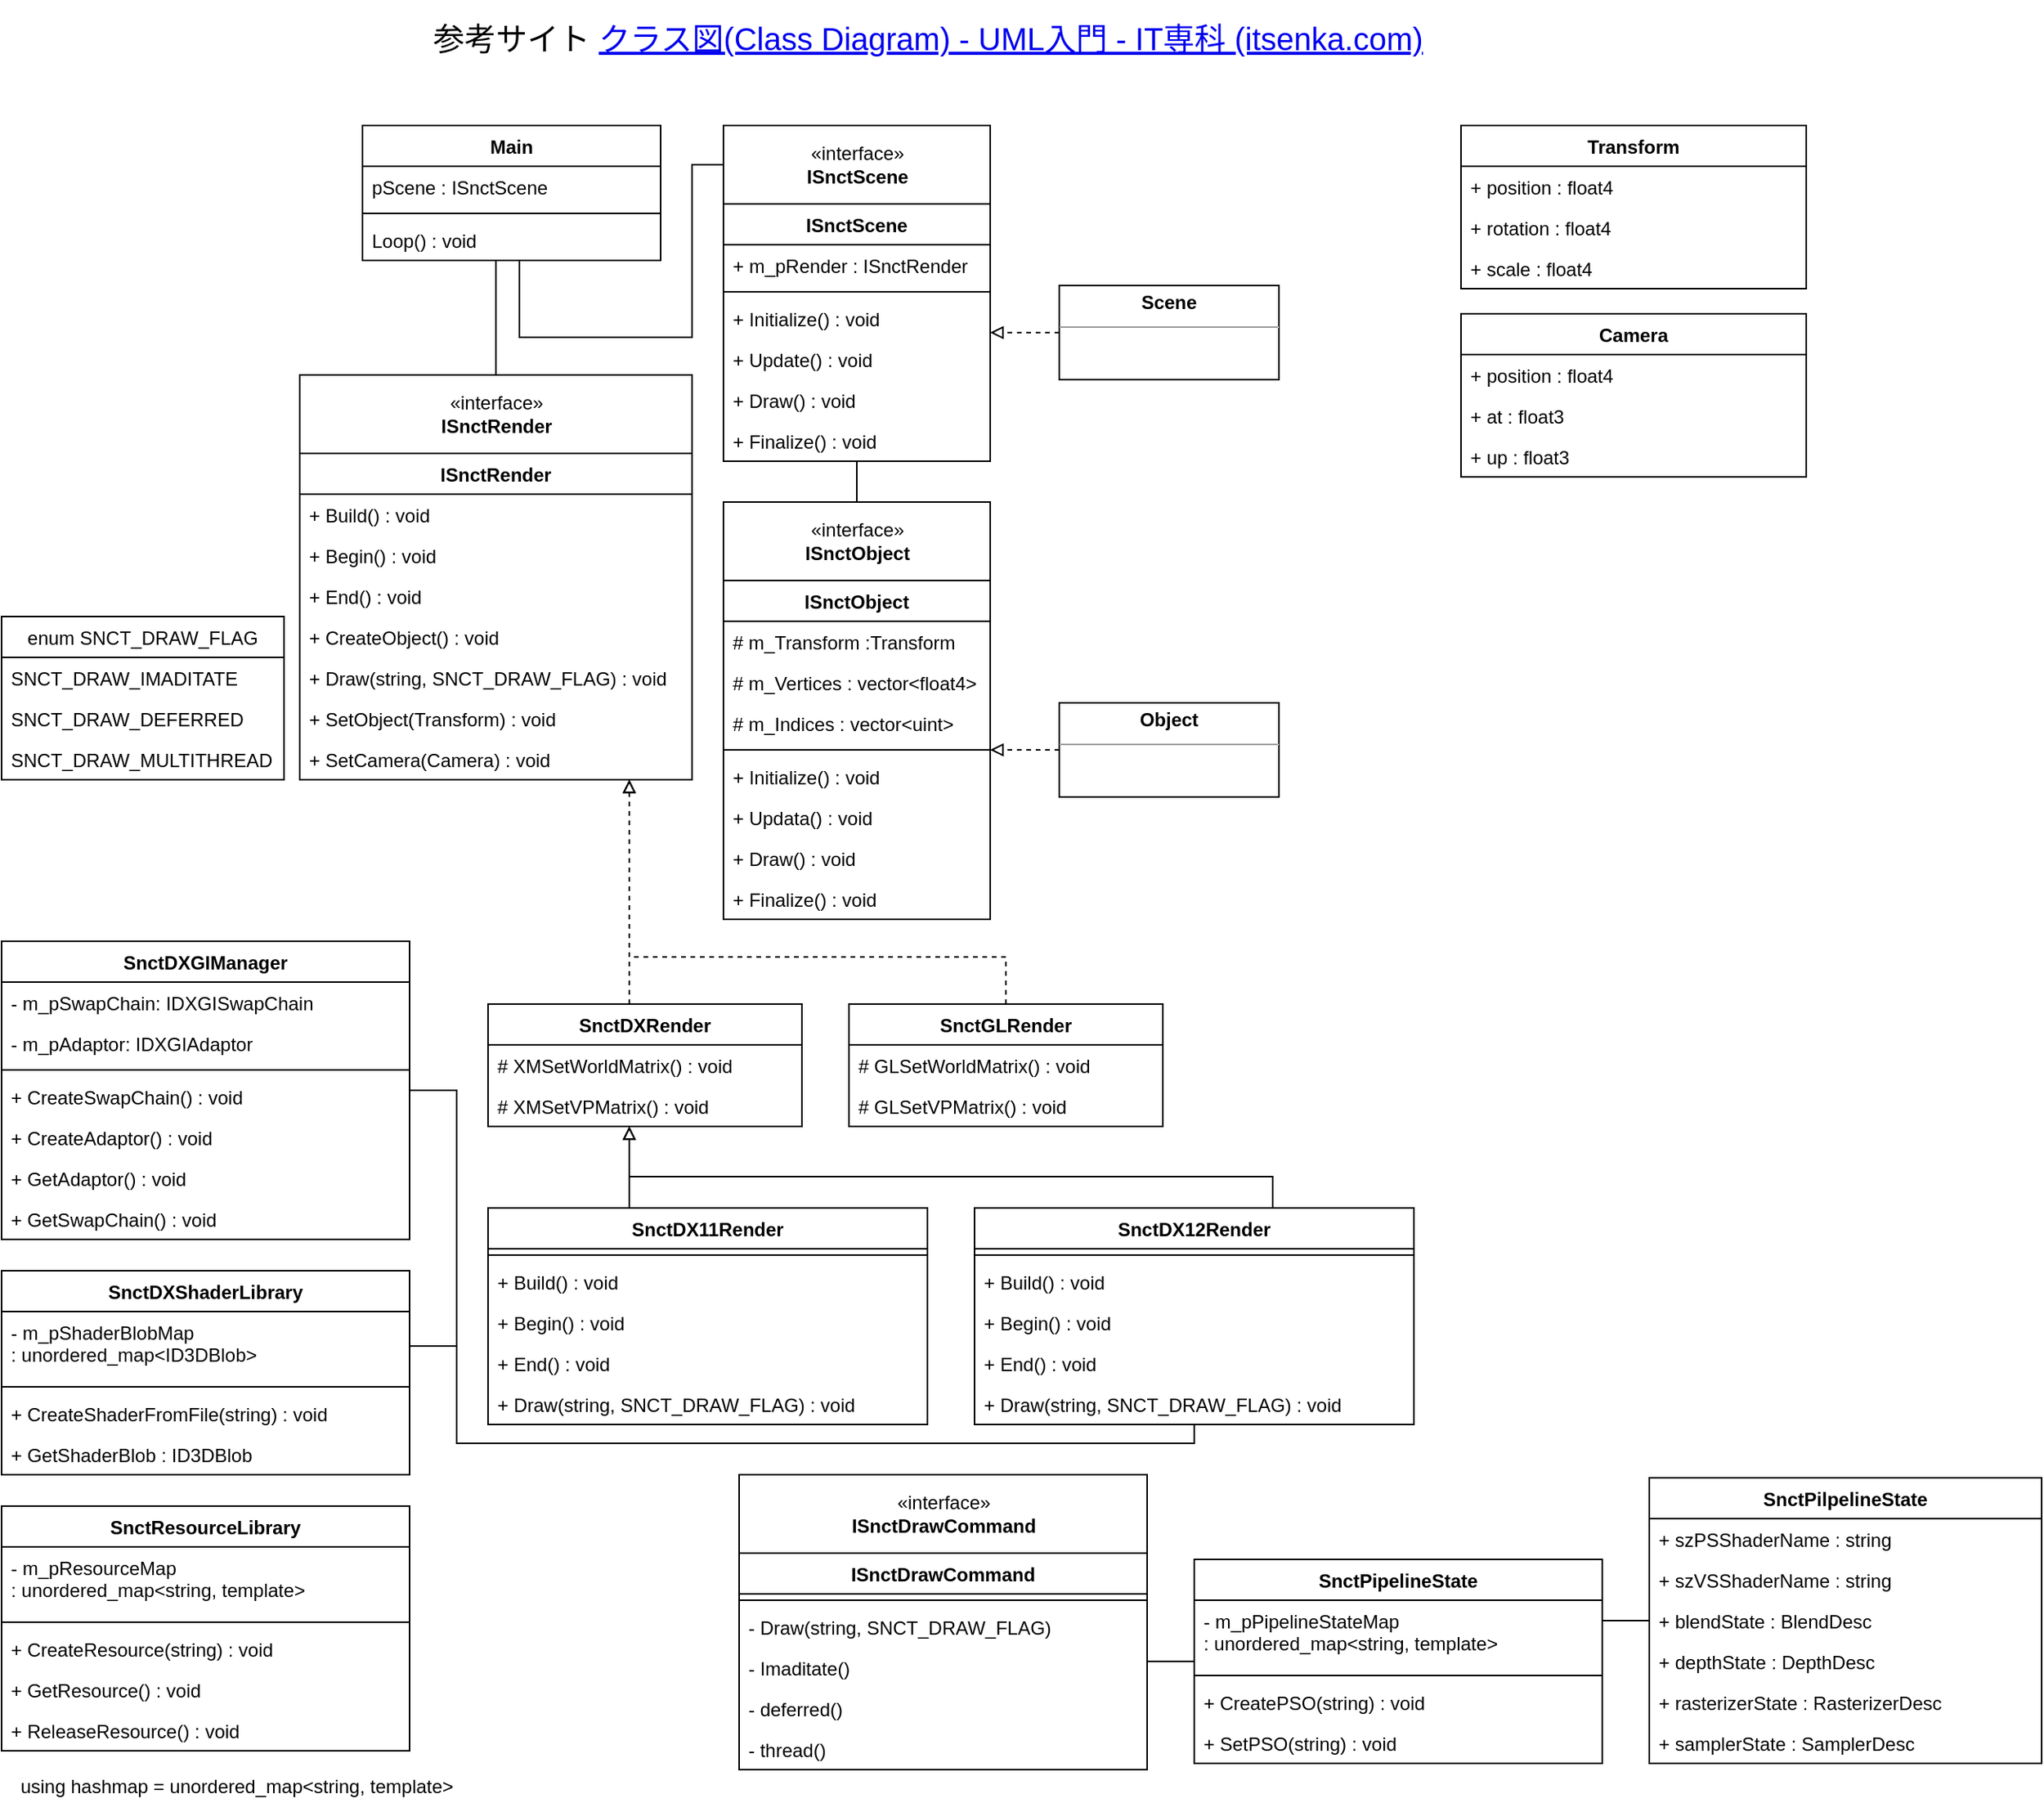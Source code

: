 <mxfile version="17.4.5" type="github">
  <diagram id="C5RBs43oDa-KdzZeNtuy" name="Page-1">
    <mxGraphModel dx="2249" dy="914" grid="1" gridSize="10" guides="1" tooltips="1" connect="1" arrows="1" fold="1" page="1" pageScale="1" pageWidth="827" pageHeight="1169" math="0" shadow="0">
      <root>
        <mxCell id="WIyWlLk6GJQsqaUBKTNV-0" />
        <mxCell id="WIyWlLk6GJQsqaUBKTNV-1" parent="WIyWlLk6GJQsqaUBKTNV-0" />
        <mxCell id="NYYay5GH5zn1BxUYl0cp-8" value="&lt;h1 style=&quot;font-size: 20px&quot;&gt;&lt;span style=&quot;font-weight: normal&quot;&gt;参考サイト&amp;nbsp;&lt;a href=&quot;http://www.itsenka.com/contents/development/uml/class.html?msclkid=81eebe3bbed611eca551c90c054faed0&quot;&gt;クラス図(Class Diagram) - UML入門 - IT専科 (itsenka.com)&lt;/a&gt;&lt;/span&gt;&lt;br&gt;&lt;/h1&gt;" style="text;html=1;strokeColor=none;fillColor=none;spacing=5;spacingTop=-20;whiteSpace=wrap;overflow=hidden;rounded=0;" vertex="1" parent="WIyWlLk6GJQsqaUBKTNV-1">
          <mxGeometry x="10" y="10" width="800" height="40" as="geometry" />
        </mxCell>
        <mxCell id="NYYay5GH5zn1BxUYl0cp-12" value="" style="group" vertex="1" connectable="0" parent="WIyWlLk6GJQsqaUBKTNV-1">
          <mxGeometry x="-70" y="239" width="250" height="258" as="geometry" />
        </mxCell>
        <mxCell id="NYYay5GH5zn1BxUYl0cp-0" value="«interface»&lt;br&gt;&lt;b&gt;ISnctRender&lt;/b&gt;" style="html=1;" vertex="1" parent="NYYay5GH5zn1BxUYl0cp-12">
          <mxGeometry width="250.0" height="50" as="geometry" />
        </mxCell>
        <mxCell id="NYYay5GH5zn1BxUYl0cp-1" value="ISnctRender" style="swimlane;fontStyle=1;childLayout=stackLayout;horizontal=1;startSize=26;fillColor=none;horizontalStack=0;resizeParent=1;resizeParentMax=0;resizeLast=0;collapsible=1;marginBottom=0;" vertex="1" parent="NYYay5GH5zn1BxUYl0cp-12">
          <mxGeometry y="50" width="250.0" height="208" as="geometry" />
        </mxCell>
        <mxCell id="NYYay5GH5zn1BxUYl0cp-2" value="+ Build() : void" style="text;strokeColor=none;fillColor=none;align=left;verticalAlign=top;spacingLeft=4;spacingRight=4;overflow=hidden;rotatable=0;points=[[0,0.5],[1,0.5]];portConstraint=eastwest;" vertex="1" parent="NYYay5GH5zn1BxUYl0cp-1">
          <mxGeometry y="26" width="250.0" height="26" as="geometry" />
        </mxCell>
        <mxCell id="NYYay5GH5zn1BxUYl0cp-3" value="+ Begin() : void" style="text;strokeColor=none;fillColor=none;align=left;verticalAlign=top;spacingLeft=4;spacingRight=4;overflow=hidden;rotatable=0;points=[[0,0.5],[1,0.5]];portConstraint=eastwest;" vertex="1" parent="NYYay5GH5zn1BxUYl0cp-1">
          <mxGeometry y="52" width="250.0" height="26" as="geometry" />
        </mxCell>
        <mxCell id="NYYay5GH5zn1BxUYl0cp-4" value="+ End() : void" style="text;strokeColor=none;fillColor=none;align=left;verticalAlign=top;spacingLeft=4;spacingRight=4;overflow=hidden;rotatable=0;points=[[0,0.5],[1,0.5]];portConstraint=eastwest;" vertex="1" parent="NYYay5GH5zn1BxUYl0cp-1">
          <mxGeometry y="78" width="250.0" height="26" as="geometry" />
        </mxCell>
        <mxCell id="NYYay5GH5zn1BxUYl0cp-6" value="+ CreateObject() : void" style="text;strokeColor=none;fillColor=none;align=left;verticalAlign=top;spacingLeft=4;spacingRight=4;overflow=hidden;rotatable=0;points=[[0,0.5],[1,0.5]];portConstraint=eastwest;" vertex="1" parent="NYYay5GH5zn1BxUYl0cp-1">
          <mxGeometry y="104" width="250.0" height="26" as="geometry" />
        </mxCell>
        <mxCell id="NYYay5GH5zn1BxUYl0cp-204" value="+ Draw(string, SNCT_DRAW_FLAG) : void" style="text;strokeColor=none;fillColor=none;align=left;verticalAlign=top;spacingLeft=4;spacingRight=4;overflow=hidden;rotatable=0;points=[[0,0.5],[1,0.5]];portConstraint=eastwest;" vertex="1" parent="NYYay5GH5zn1BxUYl0cp-1">
          <mxGeometry y="130" width="250.0" height="26" as="geometry" />
        </mxCell>
        <mxCell id="NYYay5GH5zn1BxUYl0cp-9" value="+ SetObject(Transform) : void" style="text;strokeColor=none;fillColor=none;align=left;verticalAlign=top;spacingLeft=4;spacingRight=4;overflow=hidden;rotatable=0;points=[[0,0.5],[1,0.5]];portConstraint=eastwest;" vertex="1" parent="NYYay5GH5zn1BxUYl0cp-1">
          <mxGeometry y="156" width="250.0" height="26" as="geometry" />
        </mxCell>
        <mxCell id="NYYay5GH5zn1BxUYl0cp-11" value="+ SetCamera(Camera) : void" style="text;strokeColor=none;fillColor=none;align=left;verticalAlign=top;spacingLeft=4;spacingRight=4;overflow=hidden;rotatable=0;points=[[0,0.5],[1,0.5]];portConstraint=eastwest;" vertex="1" parent="NYYay5GH5zn1BxUYl0cp-1">
          <mxGeometry y="182" width="250.0" height="26" as="geometry" />
        </mxCell>
        <mxCell id="NYYay5GH5zn1BxUYl0cp-31" value="" style="group" vertex="1" connectable="0" parent="WIyWlLk6GJQsqaUBKTNV-1">
          <mxGeometry x="200" y="80" width="170" height="154" as="geometry" />
        </mxCell>
        <mxCell id="NYYay5GH5zn1BxUYl0cp-26" value="ISnctScene" style="swimlane;fontStyle=1;childLayout=stackLayout;horizontal=1;startSize=26;fillColor=none;horizontalStack=0;resizeParent=1;resizeParentMax=0;resizeLast=0;collapsible=1;marginBottom=0;fontSize=12;" vertex="1" parent="NYYay5GH5zn1BxUYl0cp-31">
          <mxGeometry y="50" width="170" height="164" as="geometry" />
        </mxCell>
        <mxCell id="NYYay5GH5zn1BxUYl0cp-128" value="+ m_pRender : ISnctRender" style="text;strokeColor=none;fillColor=none;align=left;verticalAlign=top;spacingLeft=4;spacingRight=4;overflow=hidden;rotatable=0;points=[[0,0.5],[1,0.5]];portConstraint=eastwest;fontSize=12;" vertex="1" parent="NYYay5GH5zn1BxUYl0cp-26">
          <mxGeometry y="26" width="170" height="26" as="geometry" />
        </mxCell>
        <mxCell id="NYYay5GH5zn1BxUYl0cp-129" value="" style="line;strokeWidth=1;fillColor=none;align=left;verticalAlign=middle;spacingTop=-1;spacingLeft=3;spacingRight=3;rotatable=0;labelPosition=right;points=[];portConstraint=eastwest;fontSize=12;" vertex="1" parent="NYYay5GH5zn1BxUYl0cp-26">
          <mxGeometry y="52" width="170" height="8" as="geometry" />
        </mxCell>
        <mxCell id="NYYay5GH5zn1BxUYl0cp-27" value="+ Initialize() : void" style="text;strokeColor=none;fillColor=none;align=left;verticalAlign=top;spacingLeft=4;spacingRight=4;overflow=hidden;rotatable=0;points=[[0,0.5],[1,0.5]];portConstraint=eastwest;fontSize=12;" vertex="1" parent="NYYay5GH5zn1BxUYl0cp-26">
          <mxGeometry y="60" width="170" height="26" as="geometry" />
        </mxCell>
        <mxCell id="NYYay5GH5zn1BxUYl0cp-28" value="+ Update() : void" style="text;strokeColor=none;fillColor=none;align=left;verticalAlign=top;spacingLeft=4;spacingRight=4;overflow=hidden;rotatable=0;points=[[0,0.5],[1,0.5]];portConstraint=eastwest;fontSize=12;" vertex="1" parent="NYYay5GH5zn1BxUYl0cp-26">
          <mxGeometry y="86" width="170" height="26" as="geometry" />
        </mxCell>
        <mxCell id="NYYay5GH5zn1BxUYl0cp-32" value="+ Draw() : void" style="text;strokeColor=none;fillColor=none;align=left;verticalAlign=top;spacingLeft=4;spacingRight=4;overflow=hidden;rotatable=0;points=[[0,0.5],[1,0.5]];portConstraint=eastwest;fontSize=12;" vertex="1" parent="NYYay5GH5zn1BxUYl0cp-26">
          <mxGeometry y="112" width="170" height="26" as="geometry" />
        </mxCell>
        <mxCell id="NYYay5GH5zn1BxUYl0cp-29" value="+ Finalize() : void" style="text;strokeColor=none;fillColor=none;align=left;verticalAlign=top;spacingLeft=4;spacingRight=4;overflow=hidden;rotatable=0;points=[[0,0.5],[1,0.5]];portConstraint=eastwest;fontSize=12;" vertex="1" parent="NYYay5GH5zn1BxUYl0cp-26">
          <mxGeometry y="138" width="170" height="26" as="geometry" />
        </mxCell>
        <mxCell id="NYYay5GH5zn1BxUYl0cp-30" value="«interface»&lt;br&gt;&lt;b&gt;ISnctScene&lt;/b&gt;" style="html=1;fontSize=12;" vertex="1" parent="NYYay5GH5zn1BxUYl0cp-31">
          <mxGeometry width="170" height="50" as="geometry" />
        </mxCell>
        <mxCell id="NYYay5GH5zn1BxUYl0cp-38" value="" style="group" vertex="1" connectable="0" parent="WIyWlLk6GJQsqaUBKTNV-1">
          <mxGeometry x="200" y="320" width="170" height="154" as="geometry" />
        </mxCell>
        <mxCell id="NYYay5GH5zn1BxUYl0cp-33" value="ISnctObject" style="swimlane;fontStyle=1;childLayout=stackLayout;horizontal=1;startSize=26;fillColor=none;horizontalStack=0;resizeParent=1;resizeParentMax=0;resizeLast=0;collapsible=1;marginBottom=0;fontSize=12;" vertex="1" parent="NYYay5GH5zn1BxUYl0cp-38">
          <mxGeometry y="50" width="170" height="216" as="geometry" />
        </mxCell>
        <mxCell id="NYYay5GH5zn1BxUYl0cp-34" value="# m_Transform :Transform" style="text;strokeColor=none;fillColor=none;align=left;verticalAlign=top;spacingLeft=4;spacingRight=4;overflow=hidden;rotatable=0;points=[[0,0.5],[1,0.5]];portConstraint=eastwest;fontSize=12;" vertex="1" parent="NYYay5GH5zn1BxUYl0cp-33">
          <mxGeometry y="26" width="170" height="26" as="geometry" />
        </mxCell>
        <mxCell id="NYYay5GH5zn1BxUYl0cp-35" value="# m_Vertices : vector&lt;float4&gt;" style="text;strokeColor=none;fillColor=none;align=left;verticalAlign=top;spacingLeft=4;spacingRight=4;overflow=hidden;rotatable=0;points=[[0,0.5],[1,0.5]];portConstraint=eastwest;fontSize=12;" vertex="1" parent="NYYay5GH5zn1BxUYl0cp-33">
          <mxGeometry y="52" width="170" height="26" as="geometry" />
        </mxCell>
        <mxCell id="NYYay5GH5zn1BxUYl0cp-36" value="# m_Indices : vector&lt;uint&gt;" style="text;strokeColor=none;fillColor=none;align=left;verticalAlign=top;spacingLeft=4;spacingRight=4;overflow=hidden;rotatable=0;points=[[0,0.5],[1,0.5]];portConstraint=eastwest;fontSize=12;" vertex="1" parent="NYYay5GH5zn1BxUYl0cp-33">
          <mxGeometry y="78" width="170" height="26" as="geometry" />
        </mxCell>
        <mxCell id="NYYay5GH5zn1BxUYl0cp-39" value="" style="line;strokeWidth=1;fillColor=none;align=left;verticalAlign=middle;spacingTop=-1;spacingLeft=3;spacingRight=3;rotatable=0;labelPosition=right;points=[];portConstraint=eastwest;fontSize=12;" vertex="1" parent="NYYay5GH5zn1BxUYl0cp-33">
          <mxGeometry y="104" width="170" height="8" as="geometry" />
        </mxCell>
        <mxCell id="NYYay5GH5zn1BxUYl0cp-41" value="+ Initialize() : void" style="text;strokeColor=none;fillColor=none;align=left;verticalAlign=top;spacingLeft=4;spacingRight=4;overflow=hidden;rotatable=0;points=[[0,0.5],[1,0.5]];portConstraint=eastwest;fontSize=12;" vertex="1" parent="NYYay5GH5zn1BxUYl0cp-33">
          <mxGeometry y="112" width="170" height="26" as="geometry" />
        </mxCell>
        <mxCell id="NYYay5GH5zn1BxUYl0cp-40" value="+ Updata() : void" style="text;strokeColor=none;fillColor=none;align=left;verticalAlign=top;spacingLeft=4;spacingRight=4;overflow=hidden;rotatable=0;points=[[0,0.5],[1,0.5]];portConstraint=eastwest;fontSize=12;" vertex="1" parent="NYYay5GH5zn1BxUYl0cp-33">
          <mxGeometry y="138" width="170" height="26" as="geometry" />
        </mxCell>
        <mxCell id="NYYay5GH5zn1BxUYl0cp-42" value="+ Draw() : void" style="text;strokeColor=none;fillColor=none;align=left;verticalAlign=top;spacingLeft=4;spacingRight=4;overflow=hidden;rotatable=0;points=[[0,0.5],[1,0.5]];portConstraint=eastwest;fontSize=12;" vertex="1" parent="NYYay5GH5zn1BxUYl0cp-33">
          <mxGeometry y="164" width="170" height="26" as="geometry" />
        </mxCell>
        <mxCell id="NYYay5GH5zn1BxUYl0cp-43" value="+ Finalize() : void" style="text;strokeColor=none;fillColor=none;align=left;verticalAlign=top;spacingLeft=4;spacingRight=4;overflow=hidden;rotatable=0;points=[[0,0.5],[1,0.5]];portConstraint=eastwest;fontSize=12;" vertex="1" parent="NYYay5GH5zn1BxUYl0cp-33">
          <mxGeometry y="190" width="170" height="26" as="geometry" />
        </mxCell>
        <mxCell id="NYYay5GH5zn1BxUYl0cp-37" value="«interface»&lt;br&gt;&lt;b&gt;ISnctObject&lt;/b&gt;" style="html=1;fontSize=12;" vertex="1" parent="NYYay5GH5zn1BxUYl0cp-38">
          <mxGeometry width="170" height="50" as="geometry" />
        </mxCell>
        <mxCell id="NYYay5GH5zn1BxUYl0cp-44" style="edgeStyle=orthogonalEdgeStyle;rounded=0;orthogonalLoop=1;jettySize=auto;html=1;fontSize=12;endArrow=none;endFill=0;" edge="1" parent="WIyWlLk6GJQsqaUBKTNV-1" source="NYYay5GH5zn1BxUYl0cp-37" target="NYYay5GH5zn1BxUYl0cp-26">
          <mxGeometry relative="1" as="geometry">
            <mxPoint x="290" y="460" as="targetPoint" />
            <Array as="points" />
          </mxGeometry>
        </mxCell>
        <mxCell id="NYYay5GH5zn1BxUYl0cp-46" style="edgeStyle=orthogonalEdgeStyle;rounded=0;orthogonalLoop=1;jettySize=auto;html=1;exitX=0;exitY=0.5;exitDx=0;exitDy=0;fontSize=12;endArrow=block;endFill=0;dashed=1;" edge="1" parent="WIyWlLk6GJQsqaUBKTNV-1" source="NYYay5GH5zn1BxUYl0cp-45" target="NYYay5GH5zn1BxUYl0cp-26">
          <mxGeometry relative="1" as="geometry" />
        </mxCell>
        <mxCell id="NYYay5GH5zn1BxUYl0cp-45" value="&lt;p style=&quot;margin: 0px ; margin-top: 4px ; text-align: center&quot;&gt;&lt;b&gt;Scene&lt;/b&gt;&lt;/p&gt;&lt;div style=&quot;height: 2px&quot;&gt;&lt;/div&gt;&lt;hr size=&quot;1&quot;&gt;&lt;div style=&quot;height: 2px&quot;&gt;&lt;/div&gt;" style="verticalAlign=top;align=left;overflow=fill;fontSize=12;fontFamily=Helvetica;html=1;" vertex="1" parent="WIyWlLk6GJQsqaUBKTNV-1">
          <mxGeometry x="414" y="182" width="140" height="60" as="geometry" />
        </mxCell>
        <mxCell id="NYYay5GH5zn1BxUYl0cp-54" style="edgeStyle=orthogonalEdgeStyle;rounded=0;orthogonalLoop=1;jettySize=auto;html=1;dashed=1;fontSize=12;endArrow=block;endFill=0;" edge="1" parent="WIyWlLk6GJQsqaUBKTNV-1" source="NYYay5GH5zn1BxUYl0cp-53" target="NYYay5GH5zn1BxUYl0cp-33">
          <mxGeometry relative="1" as="geometry" />
        </mxCell>
        <mxCell id="NYYay5GH5zn1BxUYl0cp-53" value="&lt;p style=&quot;margin: 0px ; margin-top: 4px ; text-align: center&quot;&gt;&lt;b&gt;Object&lt;/b&gt;&lt;/p&gt;&lt;div style=&quot;height: 2px&quot;&gt;&lt;/div&gt;&lt;hr size=&quot;1&quot;&gt;&lt;div style=&quot;height: 2px&quot;&gt;&lt;/div&gt;" style="verticalAlign=top;align=left;overflow=fill;fontSize=12;fontFamily=Helvetica;html=1;" vertex="1" parent="WIyWlLk6GJQsqaUBKTNV-1">
          <mxGeometry x="414" y="448" width="140" height="60" as="geometry" />
        </mxCell>
        <mxCell id="NYYay5GH5zn1BxUYl0cp-57" value="Transform" style="swimlane;fontStyle=1;align=center;verticalAlign=top;childLayout=stackLayout;horizontal=1;startSize=26;horizontalStack=0;resizeParent=1;resizeParentMax=0;resizeLast=0;collapsible=1;marginBottom=0;fontSize=12;fillColor=none;" vertex="1" parent="WIyWlLk6GJQsqaUBKTNV-1">
          <mxGeometry x="670" y="80" width="220" height="104" as="geometry" />
        </mxCell>
        <mxCell id="NYYay5GH5zn1BxUYl0cp-58" value="+ position : float4" style="text;strokeColor=none;fillColor=none;align=left;verticalAlign=top;spacingLeft=4;spacingRight=4;overflow=hidden;rotatable=0;points=[[0,0.5],[1,0.5]];portConstraint=eastwest;fontSize=12;" vertex="1" parent="NYYay5GH5zn1BxUYl0cp-57">
          <mxGeometry y="26" width="220" height="26" as="geometry" />
        </mxCell>
        <mxCell id="NYYay5GH5zn1BxUYl0cp-62" value="+ rotation : float4" style="text;strokeColor=none;fillColor=none;align=left;verticalAlign=top;spacingLeft=4;spacingRight=4;overflow=hidden;rotatable=0;points=[[0,0.5],[1,0.5]];portConstraint=eastwest;fontSize=12;" vertex="1" parent="NYYay5GH5zn1BxUYl0cp-57">
          <mxGeometry y="52" width="220" height="26" as="geometry" />
        </mxCell>
        <mxCell id="NYYay5GH5zn1BxUYl0cp-61" value="+ scale : float4" style="text;strokeColor=none;fillColor=none;align=left;verticalAlign=top;spacingLeft=4;spacingRight=4;overflow=hidden;rotatable=0;points=[[0,0.5],[1,0.5]];portConstraint=eastwest;fontSize=12;" vertex="1" parent="NYYay5GH5zn1BxUYl0cp-57">
          <mxGeometry y="78" width="220" height="26" as="geometry" />
        </mxCell>
        <mxCell id="NYYay5GH5zn1BxUYl0cp-63" value="Camera" style="swimlane;fontStyle=1;align=center;verticalAlign=top;childLayout=stackLayout;horizontal=1;startSize=26;horizontalStack=0;resizeParent=1;resizeParentMax=0;resizeLast=0;collapsible=1;marginBottom=0;fontSize=12;fillColor=none;" vertex="1" parent="WIyWlLk6GJQsqaUBKTNV-1">
          <mxGeometry x="670" y="200" width="220" height="104" as="geometry" />
        </mxCell>
        <mxCell id="NYYay5GH5zn1BxUYl0cp-64" value="+ position : float4" style="text;strokeColor=none;fillColor=none;align=left;verticalAlign=top;spacingLeft=4;spacingRight=4;overflow=hidden;rotatable=0;points=[[0,0.5],[1,0.5]];portConstraint=eastwest;fontSize=12;" vertex="1" parent="NYYay5GH5zn1BxUYl0cp-63">
          <mxGeometry y="26" width="220" height="26" as="geometry" />
        </mxCell>
        <mxCell id="NYYay5GH5zn1BxUYl0cp-65" value="+ at : float3" style="text;strokeColor=none;fillColor=none;align=left;verticalAlign=top;spacingLeft=4;spacingRight=4;overflow=hidden;rotatable=0;points=[[0,0.5],[1,0.5]];portConstraint=eastwest;fontSize=12;" vertex="1" parent="NYYay5GH5zn1BxUYl0cp-63">
          <mxGeometry y="52" width="220" height="26" as="geometry" />
        </mxCell>
        <mxCell id="NYYay5GH5zn1BxUYl0cp-66" value="+ up : float3" style="text;strokeColor=none;fillColor=none;align=left;verticalAlign=top;spacingLeft=4;spacingRight=4;overflow=hidden;rotatable=0;points=[[0,0.5],[1,0.5]];portConstraint=eastwest;fontSize=12;" vertex="1" parent="NYYay5GH5zn1BxUYl0cp-63">
          <mxGeometry y="78" width="220" height="26" as="geometry" />
        </mxCell>
        <mxCell id="NYYay5GH5zn1BxUYl0cp-235" style="edgeStyle=orthogonalEdgeStyle;rounded=0;orthogonalLoop=1;jettySize=auto;html=1;fontSize=12;endArrow=none;endFill=0;" edge="1" parent="WIyWlLk6GJQsqaUBKTNV-1" source="NYYay5GH5zn1BxUYl0cp-67" target="NYYay5GH5zn1BxUYl0cp-194">
          <mxGeometry relative="1" as="geometry">
            <Array as="points">
              <mxPoint x="830" y="1090" />
              <mxPoint x="830" y="1090" />
            </Array>
          </mxGeometry>
        </mxCell>
        <mxCell id="NYYay5GH5zn1BxUYl0cp-67" value="SnctPilpelineState" style="swimlane;fontStyle=1;align=center;verticalAlign=top;childLayout=stackLayout;horizontal=1;startSize=26;horizontalStack=0;resizeParent=1;resizeParentMax=0;resizeLast=0;collapsible=1;marginBottom=0;fontSize=12;fillColor=none;" vertex="1" parent="WIyWlLk6GJQsqaUBKTNV-1">
          <mxGeometry x="790" y="942" width="250" height="182" as="geometry" />
        </mxCell>
        <mxCell id="NYYay5GH5zn1BxUYl0cp-68" value="+ szPSShaderName : string" style="text;strokeColor=none;fillColor=none;align=left;verticalAlign=top;spacingLeft=4;spacingRight=4;overflow=hidden;rotatable=0;points=[[0,0.5],[1,0.5]];portConstraint=eastwest;fontSize=12;" vertex="1" parent="NYYay5GH5zn1BxUYl0cp-67">
          <mxGeometry y="26" width="250" height="26" as="geometry" />
        </mxCell>
        <mxCell id="NYYay5GH5zn1BxUYl0cp-69" value="+ szVSShaderName : string" style="text;strokeColor=none;fillColor=none;align=left;verticalAlign=top;spacingLeft=4;spacingRight=4;overflow=hidden;rotatable=0;points=[[0,0.5],[1,0.5]];portConstraint=eastwest;fontSize=12;" vertex="1" parent="NYYay5GH5zn1BxUYl0cp-67">
          <mxGeometry y="52" width="250" height="26" as="geometry" />
        </mxCell>
        <mxCell id="NYYay5GH5zn1BxUYl0cp-71" value="+ blendState : BlendDesc" style="text;strokeColor=none;fillColor=none;align=left;verticalAlign=top;spacingLeft=4;spacingRight=4;overflow=hidden;rotatable=0;points=[[0,0.5],[1,0.5]];portConstraint=eastwest;fontSize=12;" vertex="1" parent="NYYay5GH5zn1BxUYl0cp-67">
          <mxGeometry y="78" width="250" height="26" as="geometry" />
        </mxCell>
        <mxCell id="NYYay5GH5zn1BxUYl0cp-70" value="+ depthState : DepthDesc" style="text;strokeColor=none;fillColor=none;align=left;verticalAlign=top;spacingLeft=4;spacingRight=4;overflow=hidden;rotatable=0;points=[[0,0.5],[1,0.5]];portConstraint=eastwest;fontSize=12;" vertex="1" parent="NYYay5GH5zn1BxUYl0cp-67">
          <mxGeometry y="104" width="250" height="26" as="geometry" />
        </mxCell>
        <mxCell id="NYYay5GH5zn1BxUYl0cp-72" value="+ rasterizerState : RasterizerDesc" style="text;strokeColor=none;fillColor=none;align=left;verticalAlign=top;spacingLeft=4;spacingRight=4;overflow=hidden;rotatable=0;points=[[0,0.5],[1,0.5]];portConstraint=eastwest;fontSize=12;" vertex="1" parent="NYYay5GH5zn1BxUYl0cp-67">
          <mxGeometry y="130" width="250" height="26" as="geometry" />
        </mxCell>
        <mxCell id="NYYay5GH5zn1BxUYl0cp-74" value="+ samplerState : SamplerDesc" style="text;strokeColor=none;fillColor=none;align=left;verticalAlign=top;spacingLeft=4;spacingRight=4;overflow=hidden;rotatable=0;points=[[0,0.5],[1,0.5]];portConstraint=eastwest;fontSize=12;" vertex="1" parent="NYYay5GH5zn1BxUYl0cp-67">
          <mxGeometry y="156" width="250" height="26" as="geometry" />
        </mxCell>
        <mxCell id="NYYay5GH5zn1BxUYl0cp-107" style="edgeStyle=orthogonalEdgeStyle;rounded=0;orthogonalLoop=1;jettySize=auto;html=1;fontSize=12;endArrow=block;endFill=0;dashed=1;" edge="1" parent="WIyWlLk6GJQsqaUBKTNV-1" source="NYYay5GH5zn1BxUYl0cp-81" target="NYYay5GH5zn1BxUYl0cp-1">
          <mxGeometry relative="1" as="geometry">
            <Array as="points">
              <mxPoint x="140" y="590" />
              <mxPoint x="140" y="590" />
            </Array>
          </mxGeometry>
        </mxCell>
        <mxCell id="NYYay5GH5zn1BxUYl0cp-81" value="SnctDXRender" style="swimlane;fontStyle=1;childLayout=stackLayout;horizontal=1;startSize=26;fillColor=none;horizontalStack=0;resizeParent=1;resizeParentMax=0;resizeLast=0;collapsible=1;marginBottom=0;fontSize=12;" vertex="1" parent="WIyWlLk6GJQsqaUBKTNV-1">
          <mxGeometry x="50" y="640" width="200" height="78" as="geometry" />
        </mxCell>
        <mxCell id="NYYay5GH5zn1BxUYl0cp-82" value="# XMSetWorldMatrix() : void" style="text;strokeColor=none;fillColor=none;align=left;verticalAlign=top;spacingLeft=4;spacingRight=4;overflow=hidden;rotatable=0;points=[[0,0.5],[1,0.5]];portConstraint=eastwest;fontSize=12;" vertex="1" parent="NYYay5GH5zn1BxUYl0cp-81">
          <mxGeometry y="26" width="200" height="26" as="geometry" />
        </mxCell>
        <mxCell id="NYYay5GH5zn1BxUYl0cp-83" value="# XMSetVPMatrix() : void" style="text;strokeColor=none;fillColor=none;align=left;verticalAlign=top;spacingLeft=4;spacingRight=4;overflow=hidden;rotatable=0;points=[[0,0.5],[1,0.5]];portConstraint=eastwest;fontSize=12;" vertex="1" parent="NYYay5GH5zn1BxUYl0cp-81">
          <mxGeometry y="52" width="200" height="26" as="geometry" />
        </mxCell>
        <mxCell id="NYYay5GH5zn1BxUYl0cp-109" style="edgeStyle=orthogonalEdgeStyle;rounded=0;orthogonalLoop=1;jettySize=auto;html=1;fontSize=12;endArrow=block;endFill=0;dashed=1;" edge="1" parent="WIyWlLk6GJQsqaUBKTNV-1" source="NYYay5GH5zn1BxUYl0cp-85" target="NYYay5GH5zn1BxUYl0cp-1">
          <mxGeometry relative="1" as="geometry">
            <Array as="points">
              <mxPoint x="380" y="610" />
              <mxPoint x="140" y="610" />
            </Array>
          </mxGeometry>
        </mxCell>
        <mxCell id="NYYay5GH5zn1BxUYl0cp-85" value="SnctGLRender" style="swimlane;fontStyle=1;childLayout=stackLayout;horizontal=1;startSize=26;fillColor=none;horizontalStack=0;resizeParent=1;resizeParentMax=0;resizeLast=0;collapsible=1;marginBottom=0;fontSize=12;" vertex="1" parent="WIyWlLk6GJQsqaUBKTNV-1">
          <mxGeometry x="280" y="640" width="200" height="78" as="geometry" />
        </mxCell>
        <mxCell id="NYYay5GH5zn1BxUYl0cp-86" value="# GLSetWorldMatrix() : void" style="text;strokeColor=none;fillColor=none;align=left;verticalAlign=top;spacingLeft=4;spacingRight=4;overflow=hidden;rotatable=0;points=[[0,0.5],[1,0.5]];portConstraint=eastwest;fontSize=12;" vertex="1" parent="NYYay5GH5zn1BxUYl0cp-85">
          <mxGeometry y="26" width="200" height="26" as="geometry" />
        </mxCell>
        <mxCell id="NYYay5GH5zn1BxUYl0cp-87" value="# GLSetVPMatrix() : void" style="text;strokeColor=none;fillColor=none;align=left;verticalAlign=top;spacingLeft=4;spacingRight=4;overflow=hidden;rotatable=0;points=[[0,0.5],[1,0.5]];portConstraint=eastwest;fontSize=12;" vertex="1" parent="NYYay5GH5zn1BxUYl0cp-85">
          <mxGeometry y="52" width="200" height="26" as="geometry" />
        </mxCell>
        <mxCell id="NYYay5GH5zn1BxUYl0cp-207" style="edgeStyle=orthogonalEdgeStyle;rounded=0;orthogonalLoop=1;jettySize=auto;html=1;fontSize=12;endArrow=none;endFill=0;" edge="1" parent="WIyWlLk6GJQsqaUBKTNV-1" source="NYYay5GH5zn1BxUYl0cp-112">
          <mxGeometry relative="1" as="geometry">
            <mxPoint x="30" y="870" as="targetPoint" />
            <Array as="points">
              <mxPoint x="30" y="695" />
              <mxPoint x="30" y="860" />
            </Array>
          </mxGeometry>
        </mxCell>
        <mxCell id="NYYay5GH5zn1BxUYl0cp-112" value="SnctDXGIManager" style="swimlane;fontStyle=1;align=center;verticalAlign=top;childLayout=stackLayout;horizontal=1;startSize=26;horizontalStack=0;resizeParent=1;resizeParentMax=0;resizeLast=0;collapsible=1;marginBottom=0;fontSize=12;fillColor=none;" vertex="1" parent="WIyWlLk6GJQsqaUBKTNV-1">
          <mxGeometry x="-260" y="600" width="260" height="190" as="geometry" />
        </mxCell>
        <mxCell id="NYYay5GH5zn1BxUYl0cp-113" value="- m_pSwapChain: IDXGISwapChain" style="text;strokeColor=none;fillColor=none;align=left;verticalAlign=top;spacingLeft=4;spacingRight=4;overflow=hidden;rotatable=0;points=[[0,0.5],[1,0.5]];portConstraint=eastwest;fontSize=12;" vertex="1" parent="NYYay5GH5zn1BxUYl0cp-112">
          <mxGeometry y="26" width="260" height="26" as="geometry" />
        </mxCell>
        <mxCell id="NYYay5GH5zn1BxUYl0cp-117" value="- m_pAdaptor: IDXGIAdaptor" style="text;strokeColor=none;fillColor=none;align=left;verticalAlign=top;spacingLeft=4;spacingRight=4;overflow=hidden;rotatable=0;points=[[0,0.5],[1,0.5]];portConstraint=eastwest;fontSize=12;" vertex="1" parent="NYYay5GH5zn1BxUYl0cp-112">
          <mxGeometry y="52" width="260" height="26" as="geometry" />
        </mxCell>
        <mxCell id="NYYay5GH5zn1BxUYl0cp-114" value="" style="line;strokeWidth=1;fillColor=none;align=left;verticalAlign=middle;spacingTop=-1;spacingLeft=3;spacingRight=3;rotatable=0;labelPosition=right;points=[];portConstraint=eastwest;fontSize=12;" vertex="1" parent="NYYay5GH5zn1BxUYl0cp-112">
          <mxGeometry y="78" width="260" height="8" as="geometry" />
        </mxCell>
        <mxCell id="NYYay5GH5zn1BxUYl0cp-115" value="+ CreateSwapChain() : void" style="text;strokeColor=none;fillColor=none;align=left;verticalAlign=top;spacingLeft=4;spacingRight=4;overflow=hidden;rotatable=0;points=[[0,0.5],[1,0.5]];portConstraint=eastwest;fontSize=12;" vertex="1" parent="NYYay5GH5zn1BxUYl0cp-112">
          <mxGeometry y="86" width="260" height="26" as="geometry" />
        </mxCell>
        <mxCell id="NYYay5GH5zn1BxUYl0cp-116" value="+ CreateAdaptor() : void" style="text;strokeColor=none;fillColor=none;align=left;verticalAlign=top;spacingLeft=4;spacingRight=4;overflow=hidden;rotatable=0;points=[[0,0.5],[1,0.5]];portConstraint=eastwest;fontSize=12;" vertex="1" parent="NYYay5GH5zn1BxUYl0cp-112">
          <mxGeometry y="112" width="260" height="26" as="geometry" />
        </mxCell>
        <mxCell id="NYYay5GH5zn1BxUYl0cp-130" value="+ GetAdaptor() : void" style="text;strokeColor=none;fillColor=none;align=left;verticalAlign=top;spacingLeft=4;spacingRight=4;overflow=hidden;rotatable=0;points=[[0,0.5],[1,0.5]];portConstraint=eastwest;fontSize=12;" vertex="1" parent="NYYay5GH5zn1BxUYl0cp-112">
          <mxGeometry y="138" width="260" height="26" as="geometry" />
        </mxCell>
        <mxCell id="NYYay5GH5zn1BxUYl0cp-131" value="+ GetSwapChain() : void" style="text;strokeColor=none;fillColor=none;align=left;verticalAlign=top;spacingLeft=4;spacingRight=4;overflow=hidden;rotatable=0;points=[[0,0.5],[1,0.5]];portConstraint=eastwest;fontSize=12;" vertex="1" parent="NYYay5GH5zn1BxUYl0cp-112">
          <mxGeometry y="164" width="260" height="26" as="geometry" />
        </mxCell>
        <mxCell id="NYYay5GH5zn1BxUYl0cp-122" style="edgeStyle=orthogonalEdgeStyle;rounded=0;orthogonalLoop=1;jettySize=auto;html=1;fontSize=12;endArrow=block;endFill=0;" edge="1" parent="WIyWlLk6GJQsqaUBKTNV-1" source="NYYay5GH5zn1BxUYl0cp-118" target="NYYay5GH5zn1BxUYl0cp-81">
          <mxGeometry relative="1" as="geometry">
            <Array as="points">
              <mxPoint x="140" y="760" />
              <mxPoint x="140" y="760" />
            </Array>
          </mxGeometry>
        </mxCell>
        <mxCell id="NYYay5GH5zn1BxUYl0cp-118" value="SnctDX11Render" style="swimlane;fontStyle=1;align=center;verticalAlign=top;childLayout=stackLayout;horizontal=1;startSize=26;horizontalStack=0;resizeParent=1;resizeParentMax=0;resizeLast=0;collapsible=1;marginBottom=0;fontSize=12;fillColor=none;" vertex="1" parent="WIyWlLk6GJQsqaUBKTNV-1">
          <mxGeometry x="50" y="770" width="280" height="138" as="geometry" />
        </mxCell>
        <mxCell id="NYYay5GH5zn1BxUYl0cp-120" value="" style="line;strokeWidth=1;fillColor=none;align=left;verticalAlign=middle;spacingTop=-1;spacingLeft=3;spacingRight=3;rotatable=0;labelPosition=right;points=[];portConstraint=eastwest;fontSize=12;" vertex="1" parent="NYYay5GH5zn1BxUYl0cp-118">
          <mxGeometry y="26" width="280" height="8" as="geometry" />
        </mxCell>
        <mxCell id="NYYay5GH5zn1BxUYl0cp-121" value="+ Build() : void" style="text;strokeColor=none;fillColor=none;align=left;verticalAlign=top;spacingLeft=4;spacingRight=4;overflow=hidden;rotatable=0;points=[[0,0.5],[1,0.5]];portConstraint=eastwest;fontSize=12;" vertex="1" parent="NYYay5GH5zn1BxUYl0cp-118">
          <mxGeometry y="34" width="280" height="26" as="geometry" />
        </mxCell>
        <mxCell id="NYYay5GH5zn1BxUYl0cp-211" value="+ Begin() : void" style="text;strokeColor=none;fillColor=none;align=left;verticalAlign=top;spacingLeft=4;spacingRight=4;overflow=hidden;rotatable=0;points=[[0,0.5],[1,0.5]];portConstraint=eastwest;" vertex="1" parent="NYYay5GH5zn1BxUYl0cp-118">
          <mxGeometry y="60" width="280" height="26" as="geometry" />
        </mxCell>
        <mxCell id="NYYay5GH5zn1BxUYl0cp-212" value="+ End() : void" style="text;strokeColor=none;fillColor=none;align=left;verticalAlign=top;spacingLeft=4;spacingRight=4;overflow=hidden;rotatable=0;points=[[0,0.5],[1,0.5]];portConstraint=eastwest;" vertex="1" parent="NYYay5GH5zn1BxUYl0cp-118">
          <mxGeometry y="86" width="280" height="26" as="geometry" />
        </mxCell>
        <mxCell id="NYYay5GH5zn1BxUYl0cp-215" value="+ Draw(string, SNCT_DRAW_FLAG) : void" style="text;strokeColor=none;fillColor=none;align=left;verticalAlign=top;spacingLeft=4;spacingRight=4;overflow=hidden;rotatable=0;points=[[0,0.5],[1,0.5]];portConstraint=eastwest;" vertex="1" parent="NYYay5GH5zn1BxUYl0cp-118">
          <mxGeometry y="112" width="280" height="26" as="geometry" />
        </mxCell>
        <mxCell id="NYYay5GH5zn1BxUYl0cp-127" style="edgeStyle=orthogonalEdgeStyle;rounded=0;orthogonalLoop=1;jettySize=auto;html=1;fontSize=12;endArrow=block;endFill=0;" edge="1" parent="WIyWlLk6GJQsqaUBKTNV-1" source="NYYay5GH5zn1BxUYl0cp-123" target="NYYay5GH5zn1BxUYl0cp-81">
          <mxGeometry relative="1" as="geometry">
            <Array as="points">
              <mxPoint x="550" y="750" />
              <mxPoint x="140" y="750" />
            </Array>
          </mxGeometry>
        </mxCell>
        <mxCell id="NYYay5GH5zn1BxUYl0cp-123" value="SnctDX12Render" style="swimlane;fontStyle=1;align=center;verticalAlign=top;childLayout=stackLayout;horizontal=1;startSize=26;horizontalStack=0;resizeParent=1;resizeParentMax=0;resizeLast=0;collapsible=1;marginBottom=0;fontSize=12;fillColor=none;" vertex="1" parent="WIyWlLk6GJQsqaUBKTNV-1">
          <mxGeometry x="360" y="770" width="280" height="138" as="geometry" />
        </mxCell>
        <mxCell id="NYYay5GH5zn1BxUYl0cp-125" value="" style="line;strokeWidth=1;fillColor=none;align=left;verticalAlign=middle;spacingTop=-1;spacingLeft=3;spacingRight=3;rotatable=0;labelPosition=right;points=[];portConstraint=eastwest;fontSize=12;" vertex="1" parent="NYYay5GH5zn1BxUYl0cp-123">
          <mxGeometry y="26" width="280" height="8" as="geometry" />
        </mxCell>
        <mxCell id="NYYay5GH5zn1BxUYl0cp-132" value="+ Build() : void" style="text;strokeColor=none;fillColor=none;align=left;verticalAlign=top;spacingLeft=4;spacingRight=4;overflow=hidden;rotatable=0;points=[[0,0.5],[1,0.5]];portConstraint=eastwest;fontSize=12;" vertex="1" parent="NYYay5GH5zn1BxUYl0cp-123">
          <mxGeometry y="34" width="280" height="26" as="geometry" />
        </mxCell>
        <mxCell id="NYYay5GH5zn1BxUYl0cp-213" value="+ Begin() : void" style="text;strokeColor=none;fillColor=none;align=left;verticalAlign=top;spacingLeft=4;spacingRight=4;overflow=hidden;rotatable=0;points=[[0,0.5],[1,0.5]];portConstraint=eastwest;" vertex="1" parent="NYYay5GH5zn1BxUYl0cp-123">
          <mxGeometry y="60" width="280" height="26" as="geometry" />
        </mxCell>
        <mxCell id="NYYay5GH5zn1BxUYl0cp-214" value="+ End() : void" style="text;strokeColor=none;fillColor=none;align=left;verticalAlign=top;spacingLeft=4;spacingRight=4;overflow=hidden;rotatable=0;points=[[0,0.5],[1,0.5]];portConstraint=eastwest;" vertex="1" parent="NYYay5GH5zn1BxUYl0cp-123">
          <mxGeometry y="86" width="280" height="26" as="geometry" />
        </mxCell>
        <mxCell id="NYYay5GH5zn1BxUYl0cp-216" value="+ Draw(string, SNCT_DRAW_FLAG) : void" style="text;strokeColor=none;fillColor=none;align=left;verticalAlign=top;spacingLeft=4;spacingRight=4;overflow=hidden;rotatable=0;points=[[0,0.5],[1,0.5]];portConstraint=eastwest;" vertex="1" parent="NYYay5GH5zn1BxUYl0cp-123">
          <mxGeometry y="112" width="280" height="26" as="geometry" />
        </mxCell>
        <mxCell id="NYYay5GH5zn1BxUYl0cp-133" value="Main" style="swimlane;fontStyle=1;align=center;verticalAlign=top;childLayout=stackLayout;horizontal=1;startSize=26;horizontalStack=0;resizeParent=1;resizeParentMax=0;resizeLast=0;collapsible=1;marginBottom=0;fontSize=12;fillColor=none;" vertex="1" parent="WIyWlLk6GJQsqaUBKTNV-1">
          <mxGeometry x="-30" y="80" width="190" height="86" as="geometry" />
        </mxCell>
        <mxCell id="NYYay5GH5zn1BxUYl0cp-138" value="pScene : ISnctScene" style="text;strokeColor=none;fillColor=none;align=left;verticalAlign=top;spacingLeft=4;spacingRight=4;overflow=hidden;rotatable=0;points=[[0,0.5],[1,0.5]];portConstraint=eastwest;fontSize=12;" vertex="1" parent="NYYay5GH5zn1BxUYl0cp-133">
          <mxGeometry y="26" width="190" height="26" as="geometry" />
        </mxCell>
        <mxCell id="NYYay5GH5zn1BxUYl0cp-139" value="" style="line;strokeWidth=1;fillColor=none;align=left;verticalAlign=middle;spacingTop=-1;spacingLeft=3;spacingRight=3;rotatable=0;labelPosition=right;points=[];portConstraint=eastwest;fontSize=12;" vertex="1" parent="NYYay5GH5zn1BxUYl0cp-133">
          <mxGeometry y="52" width="190" height="8" as="geometry" />
        </mxCell>
        <mxCell id="NYYay5GH5zn1BxUYl0cp-136" value="Loop() : void" style="text;strokeColor=none;fillColor=none;align=left;verticalAlign=top;spacingLeft=4;spacingRight=4;overflow=hidden;rotatable=0;points=[[0,0.5],[1,0.5]];portConstraint=eastwest;fontSize=12;" vertex="1" parent="NYYay5GH5zn1BxUYl0cp-133">
          <mxGeometry y="60" width="190" height="26" as="geometry" />
        </mxCell>
        <mxCell id="NYYay5GH5zn1BxUYl0cp-137" style="edgeStyle=orthogonalEdgeStyle;rounded=0;orthogonalLoop=1;jettySize=auto;html=1;fontSize=12;endArrow=none;endFill=0;" edge="1" parent="WIyWlLk6GJQsqaUBKTNV-1" source="NYYay5GH5zn1BxUYl0cp-30" target="NYYay5GH5zn1BxUYl0cp-133">
          <mxGeometry relative="1" as="geometry">
            <Array as="points">
              <mxPoint x="180" y="105" />
              <mxPoint x="180" y="215" />
              <mxPoint x="70" y="215" />
            </Array>
          </mxGeometry>
        </mxCell>
        <mxCell id="NYYay5GH5zn1BxUYl0cp-140" value="SnctDXShaderLibrary" style="swimlane;fontStyle=1;align=center;verticalAlign=top;childLayout=stackLayout;horizontal=1;startSize=26;horizontalStack=0;resizeParent=1;resizeParentMax=0;resizeLast=0;collapsible=1;marginBottom=0;fontSize=12;fillColor=none;" vertex="1" parent="WIyWlLk6GJQsqaUBKTNV-1">
          <mxGeometry x="-260" y="810" width="260" height="130" as="geometry" />
        </mxCell>
        <mxCell id="NYYay5GH5zn1BxUYl0cp-141" value="- m_pShaderBlobMap&#xa;: unordered_map&lt;ID3DBlob&gt;" style="text;strokeColor=none;fillColor=none;align=left;verticalAlign=top;spacingLeft=4;spacingRight=4;overflow=hidden;rotatable=0;points=[[0,0.5],[1,0.5]];portConstraint=eastwest;fontSize=12;" vertex="1" parent="NYYay5GH5zn1BxUYl0cp-140">
          <mxGeometry y="26" width="260" height="44" as="geometry" />
        </mxCell>
        <mxCell id="NYYay5GH5zn1BxUYl0cp-143" value="" style="line;strokeWidth=1;fillColor=none;align=left;verticalAlign=middle;spacingTop=-1;spacingLeft=3;spacingRight=3;rotatable=0;labelPosition=right;points=[];portConstraint=eastwest;fontSize=12;" vertex="1" parent="NYYay5GH5zn1BxUYl0cp-140">
          <mxGeometry y="70" width="260" height="8" as="geometry" />
        </mxCell>
        <mxCell id="NYYay5GH5zn1BxUYl0cp-155" value="+ CreateShaderFromFile(string) : void" style="text;strokeColor=none;fillColor=none;align=left;verticalAlign=top;spacingLeft=4;spacingRight=4;overflow=hidden;rotatable=0;points=[[0,0.5],[1,0.5]];portConstraint=eastwest;fontSize=12;" vertex="1" parent="NYYay5GH5zn1BxUYl0cp-140">
          <mxGeometry y="78" width="260" height="26" as="geometry" />
        </mxCell>
        <mxCell id="NYYay5GH5zn1BxUYl0cp-147" value="+ GetShaderBlob : ID3DBlob" style="text;strokeColor=none;fillColor=none;align=left;verticalAlign=top;spacingLeft=4;spacingRight=4;overflow=hidden;rotatable=0;points=[[0,0.5],[1,0.5]];portConstraint=eastwest;fontSize=12;" vertex="1" parent="NYYay5GH5zn1BxUYl0cp-140">
          <mxGeometry y="104" width="260" height="26" as="geometry" />
        </mxCell>
        <mxCell id="NYYay5GH5zn1BxUYl0cp-182" value="SnctResourceLibrary" style="swimlane;fontStyle=1;align=center;verticalAlign=top;childLayout=stackLayout;horizontal=1;startSize=26;horizontalStack=0;resizeParent=1;resizeParentMax=0;resizeLast=0;collapsible=1;marginBottom=0;fontSize=12;fillColor=none;" vertex="1" parent="WIyWlLk6GJQsqaUBKTNV-1">
          <mxGeometry x="-260" y="960" width="260" height="156" as="geometry" />
        </mxCell>
        <mxCell id="NYYay5GH5zn1BxUYl0cp-183" value="- m_pResourceMap&#xa;: unordered_map&lt;string, template&gt;" style="text;strokeColor=none;fillColor=none;align=left;verticalAlign=top;spacingLeft=4;spacingRight=4;overflow=hidden;rotatable=0;points=[[0,0.5],[1,0.5]];portConstraint=eastwest;fontSize=12;" vertex="1" parent="NYYay5GH5zn1BxUYl0cp-182">
          <mxGeometry y="26" width="260" height="44" as="geometry" />
        </mxCell>
        <mxCell id="NYYay5GH5zn1BxUYl0cp-184" value="" style="line;strokeWidth=1;fillColor=none;align=left;verticalAlign=middle;spacingTop=-1;spacingLeft=3;spacingRight=3;rotatable=0;labelPosition=right;points=[];portConstraint=eastwest;fontSize=12;" vertex="1" parent="NYYay5GH5zn1BxUYl0cp-182">
          <mxGeometry y="70" width="260" height="8" as="geometry" />
        </mxCell>
        <mxCell id="NYYay5GH5zn1BxUYl0cp-185" value="+ CreateResource(string) : void" style="text;strokeColor=none;fillColor=none;align=left;verticalAlign=top;spacingLeft=4;spacingRight=4;overflow=hidden;rotatable=0;points=[[0,0.5],[1,0.5]];portConstraint=eastwest;fontSize=12;" vertex="1" parent="NYYay5GH5zn1BxUYl0cp-182">
          <mxGeometry y="78" width="260" height="26" as="geometry" />
        </mxCell>
        <mxCell id="NYYay5GH5zn1BxUYl0cp-186" value="+ GetResource() : void" style="text;strokeColor=none;fillColor=none;align=left;verticalAlign=top;spacingLeft=4;spacingRight=4;overflow=hidden;rotatable=0;points=[[0,0.5],[1,0.5]];portConstraint=eastwest;fontSize=12;" vertex="1" parent="NYYay5GH5zn1BxUYl0cp-182">
          <mxGeometry y="104" width="260" height="26" as="geometry" />
        </mxCell>
        <mxCell id="NYYay5GH5zn1BxUYl0cp-187" value="+ ReleaseResource() : void" style="text;strokeColor=none;fillColor=none;align=left;verticalAlign=top;spacingLeft=4;spacingRight=4;overflow=hidden;rotatable=0;points=[[0,0.5],[1,0.5]];portConstraint=eastwest;fontSize=12;" vertex="1" parent="NYYay5GH5zn1BxUYl0cp-182">
          <mxGeometry y="130" width="260" height="26" as="geometry" />
        </mxCell>
        <mxCell id="NYYay5GH5zn1BxUYl0cp-188" style="edgeStyle=orthogonalEdgeStyle;rounded=0;orthogonalLoop=1;jettySize=auto;html=1;fontSize=12;endArrow=none;endFill=0;" edge="1" parent="WIyWlLk6GJQsqaUBKTNV-1" source="NYYay5GH5zn1BxUYl0cp-0" target="NYYay5GH5zn1BxUYl0cp-133">
          <mxGeometry relative="1" as="geometry">
            <Array as="points">
              <mxPoint x="65" y="250" />
              <mxPoint x="65" y="250" />
            </Array>
          </mxGeometry>
        </mxCell>
        <mxCell id="NYYay5GH5zn1BxUYl0cp-194" value="SnctPipelineState" style="swimlane;fontStyle=1;align=center;verticalAlign=top;childLayout=stackLayout;horizontal=1;startSize=26;horizontalStack=0;resizeParent=1;resizeParentMax=0;resizeLast=0;collapsible=1;marginBottom=0;fontSize=12;fillColor=none;" vertex="1" parent="WIyWlLk6GJQsqaUBKTNV-1">
          <mxGeometry x="500" y="994" width="260" height="130" as="geometry" />
        </mxCell>
        <mxCell id="NYYay5GH5zn1BxUYl0cp-195" value="- m_pPipelineStateMap&#xa;: unordered_map&lt;string, template&gt;" style="text;strokeColor=none;fillColor=none;align=left;verticalAlign=top;spacingLeft=4;spacingRight=4;overflow=hidden;rotatable=0;points=[[0,0.5],[1,0.5]];portConstraint=eastwest;fontSize=12;" vertex="1" parent="NYYay5GH5zn1BxUYl0cp-194">
          <mxGeometry y="26" width="260" height="44" as="geometry" />
        </mxCell>
        <mxCell id="NYYay5GH5zn1BxUYl0cp-196" value="" style="line;strokeWidth=1;fillColor=none;align=left;verticalAlign=middle;spacingTop=-1;spacingLeft=3;spacingRight=3;rotatable=0;labelPosition=right;points=[];portConstraint=eastwest;fontSize=12;" vertex="1" parent="NYYay5GH5zn1BxUYl0cp-194">
          <mxGeometry y="70" width="260" height="8" as="geometry" />
        </mxCell>
        <mxCell id="NYYay5GH5zn1BxUYl0cp-197" value="+ CreatePSO(string) : void" style="text;strokeColor=none;fillColor=none;align=left;verticalAlign=top;spacingLeft=4;spacingRight=4;overflow=hidden;rotatable=0;points=[[0,0.5],[1,0.5]];portConstraint=eastwest;fontSize=12;" vertex="1" parent="NYYay5GH5zn1BxUYl0cp-194">
          <mxGeometry y="78" width="260" height="26" as="geometry" />
        </mxCell>
        <mxCell id="NYYay5GH5zn1BxUYl0cp-198" value="+ SetPSO(string) : void" style="text;strokeColor=none;fillColor=none;align=left;verticalAlign=top;spacingLeft=4;spacingRight=4;overflow=hidden;rotatable=0;points=[[0,0.5],[1,0.5]];portConstraint=eastwest;fontSize=12;" vertex="1" parent="NYYay5GH5zn1BxUYl0cp-194">
          <mxGeometry y="104" width="260" height="26" as="geometry" />
        </mxCell>
        <mxCell id="NYYay5GH5zn1BxUYl0cp-200" value="enum SNCT_DRAW_FLAG" style="swimlane;fontStyle=0;childLayout=stackLayout;horizontal=1;startSize=26;fillColor=none;horizontalStack=0;resizeParent=1;resizeParentMax=0;resizeLast=0;collapsible=1;marginBottom=0;fontSize=12;" vertex="1" parent="WIyWlLk6GJQsqaUBKTNV-1">
          <mxGeometry x="-260" y="393" width="180" height="104" as="geometry" />
        </mxCell>
        <mxCell id="NYYay5GH5zn1BxUYl0cp-201" value="SNCT_DRAW_IMADITATE" style="text;strokeColor=none;fillColor=none;align=left;verticalAlign=top;spacingLeft=4;spacingRight=4;overflow=hidden;rotatable=0;points=[[0,0.5],[1,0.5]];portConstraint=eastwest;fontSize=12;" vertex="1" parent="NYYay5GH5zn1BxUYl0cp-200">
          <mxGeometry y="26" width="180" height="26" as="geometry" />
        </mxCell>
        <mxCell id="NYYay5GH5zn1BxUYl0cp-202" value="SNCT_DRAW_DEFERRED" style="text;strokeColor=none;fillColor=none;align=left;verticalAlign=top;spacingLeft=4;spacingRight=4;overflow=hidden;rotatable=0;points=[[0,0.5],[1,0.5]];portConstraint=eastwest;fontSize=12;" vertex="1" parent="NYYay5GH5zn1BxUYl0cp-200">
          <mxGeometry y="52" width="180" height="26" as="geometry" />
        </mxCell>
        <mxCell id="NYYay5GH5zn1BxUYl0cp-203" value="SNCT_DRAW_MULTITHREAD" style="text;strokeColor=none;fillColor=none;align=left;verticalAlign=top;spacingLeft=4;spacingRight=4;overflow=hidden;rotatable=0;points=[[0,0.5],[1,0.5]];portConstraint=eastwest;fontSize=12;" vertex="1" parent="NYYay5GH5zn1BxUYl0cp-200">
          <mxGeometry y="78" width="180" height="26" as="geometry" />
        </mxCell>
        <mxCell id="NYYay5GH5zn1BxUYl0cp-206" style="edgeStyle=orthogonalEdgeStyle;rounded=0;orthogonalLoop=1;jettySize=auto;html=1;fontSize=12;endArrow=none;endFill=0;" edge="1" parent="WIyWlLk6GJQsqaUBKTNV-1" source="NYYay5GH5zn1BxUYl0cp-141" target="NYYay5GH5zn1BxUYl0cp-123">
          <mxGeometry relative="1" as="geometry">
            <mxPoint x="20" y="1010" as="targetPoint" />
            <Array as="points">
              <mxPoint x="30" y="858" />
              <mxPoint x="30" y="920" />
              <mxPoint x="500" y="920" />
            </Array>
          </mxGeometry>
        </mxCell>
        <mxCell id="NYYay5GH5zn1BxUYl0cp-210" style="edgeStyle=orthogonalEdgeStyle;rounded=0;orthogonalLoop=1;jettySize=auto;html=1;fontSize=12;endArrow=none;endFill=0;" edge="1" parent="WIyWlLk6GJQsqaUBKTNV-1" source="NYYay5GH5zn1BxUYl0cp-194" target="NYYay5GH5zn1BxUYl0cp-221">
          <mxGeometry relative="1" as="geometry">
            <Array as="points" />
          </mxGeometry>
        </mxCell>
        <mxCell id="NYYay5GH5zn1BxUYl0cp-232" value="" style="group" vertex="1" connectable="0" parent="WIyWlLk6GJQsqaUBKTNV-1">
          <mxGeometry x="210" y="940" width="260" height="136" as="geometry" />
        </mxCell>
        <mxCell id="NYYay5GH5zn1BxUYl0cp-221" value="ISnctDrawCommand" style="swimlane;fontStyle=1;align=center;verticalAlign=top;childLayout=stackLayout;horizontal=1;startSize=26;horizontalStack=0;resizeParent=1;resizeParentMax=0;resizeLast=0;collapsible=1;marginBottom=0;fontSize=12;fillColor=none;" vertex="1" parent="NYYay5GH5zn1BxUYl0cp-232">
          <mxGeometry y="50" width="260" height="138" as="geometry" />
        </mxCell>
        <mxCell id="NYYay5GH5zn1BxUYl0cp-223" value="" style="line;strokeWidth=1;fillColor=none;align=left;verticalAlign=middle;spacingTop=-1;spacingLeft=3;spacingRight=3;rotatable=0;labelPosition=right;points=[];portConstraint=eastwest;fontSize=12;" vertex="1" parent="NYYay5GH5zn1BxUYl0cp-221">
          <mxGeometry y="26" width="260" height="8" as="geometry" />
        </mxCell>
        <mxCell id="NYYay5GH5zn1BxUYl0cp-234" value="- Draw(string, SNCT_DRAW_FLAG)" style="text;strokeColor=none;fillColor=none;align=left;verticalAlign=top;spacingLeft=4;spacingRight=4;overflow=hidden;rotatable=0;points=[[0,0.5],[1,0.5]];portConstraint=eastwest;fontSize=12;" vertex="1" parent="NYYay5GH5zn1BxUYl0cp-221">
          <mxGeometry y="34" width="260" height="26" as="geometry" />
        </mxCell>
        <mxCell id="NYYay5GH5zn1BxUYl0cp-224" value="- Imaditate()" style="text;strokeColor=none;fillColor=none;align=left;verticalAlign=top;spacingLeft=4;spacingRight=4;overflow=hidden;rotatable=0;points=[[0,0.5],[1,0.5]];portConstraint=eastwest;fontSize=12;" vertex="1" parent="NYYay5GH5zn1BxUYl0cp-221">
          <mxGeometry y="60" width="260" height="26" as="geometry" />
        </mxCell>
        <mxCell id="NYYay5GH5zn1BxUYl0cp-225" value="- deferred()" style="text;strokeColor=none;fillColor=none;align=left;verticalAlign=top;spacingLeft=4;spacingRight=4;overflow=hidden;rotatable=0;points=[[0,0.5],[1,0.5]];portConstraint=eastwest;fontSize=12;" vertex="1" parent="NYYay5GH5zn1BxUYl0cp-221">
          <mxGeometry y="86" width="260" height="26" as="geometry" />
        </mxCell>
        <mxCell id="NYYay5GH5zn1BxUYl0cp-233" value="- thread()" style="text;strokeColor=none;fillColor=none;align=left;verticalAlign=top;spacingLeft=4;spacingRight=4;overflow=hidden;rotatable=0;points=[[0,0.5],[1,0.5]];portConstraint=eastwest;fontSize=12;" vertex="1" parent="NYYay5GH5zn1BxUYl0cp-221">
          <mxGeometry y="112" width="260" height="26" as="geometry" />
        </mxCell>
        <mxCell id="NYYay5GH5zn1BxUYl0cp-231" value="«interface»&lt;br&gt;&lt;span style=&quot;font-weight: 700&quot;&gt;ISnctDrawCommand&lt;/span&gt;" style="html=1;fontSize=12;fillColor=none;" vertex="1" parent="NYYay5GH5zn1BxUYl0cp-232">
          <mxGeometry width="260" height="50" as="geometry" />
        </mxCell>
        <mxCell id="NYYay5GH5zn1BxUYl0cp-237" value="using hashmap = unordered_map&amp;lt;string, template&amp;gt;" style="text;html=1;strokeColor=none;fillColor=none;align=center;verticalAlign=middle;whiteSpace=wrap;rounded=0;fontSize=12;" vertex="1" parent="WIyWlLk6GJQsqaUBKTNV-1">
          <mxGeometry x="-260" y="1124" width="300" height="30" as="geometry" />
        </mxCell>
      </root>
    </mxGraphModel>
  </diagram>
</mxfile>
